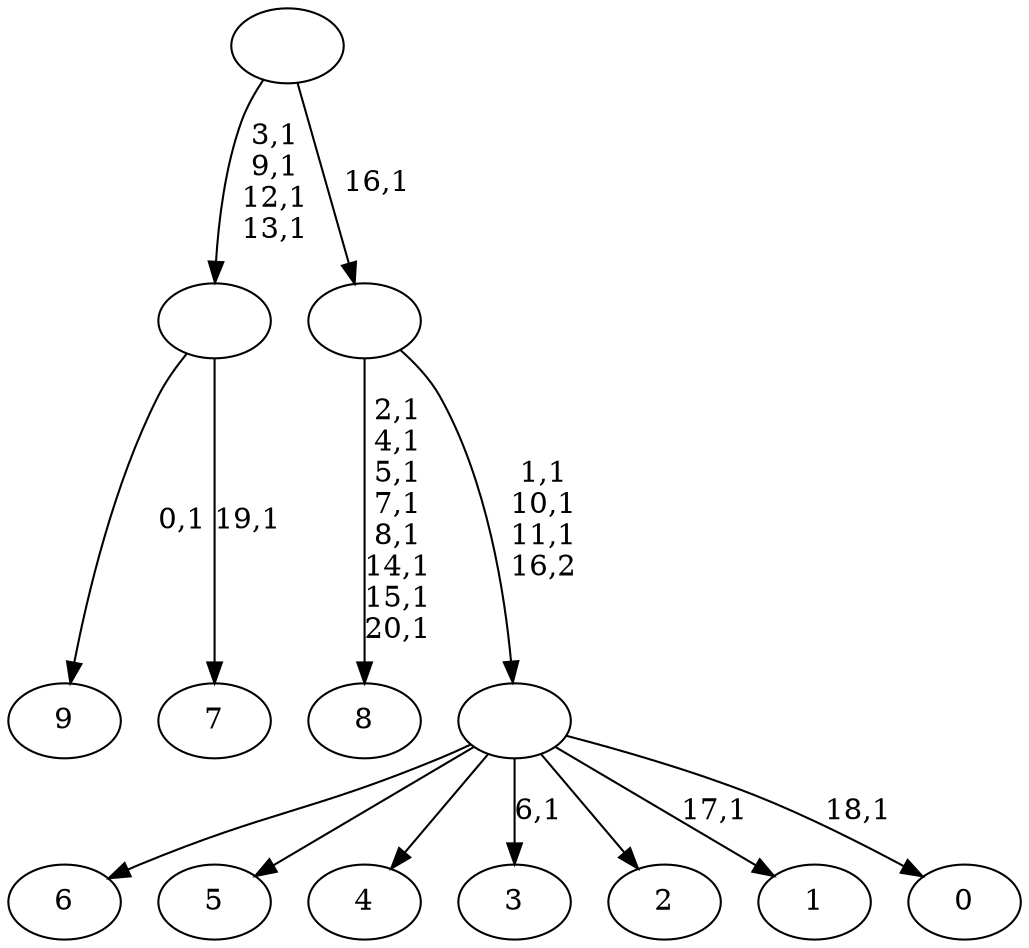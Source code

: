digraph T {
	31 [label="9"]
	29 [label="8"]
	20 [label="7"]
	18 [label=""]
	14 [label="6"]
	13 [label="5"]
	12 [label="4"]
	11 [label="3"]
	9 [label="2"]
	8 [label="1"]
	6 [label="0"]
	4 [label=""]
	1 [label=""]
	0 [label=""]
	18 -> 20 [label="19,1"]
	18 -> 31 [label="0,1"]
	4 -> 6 [label="18,1"]
	4 -> 8 [label="17,1"]
	4 -> 11 [label="6,1"]
	4 -> 14 [label=""]
	4 -> 13 [label=""]
	4 -> 12 [label=""]
	4 -> 9 [label=""]
	1 -> 4 [label="1,1\n10,1\n11,1\n16,2"]
	1 -> 29 [label="2,1\n4,1\n5,1\n7,1\n8,1\n14,1\n15,1\n20,1"]
	0 -> 18 [label="3,1\n9,1\n12,1\n13,1"]
	0 -> 1 [label="16,1"]
}
